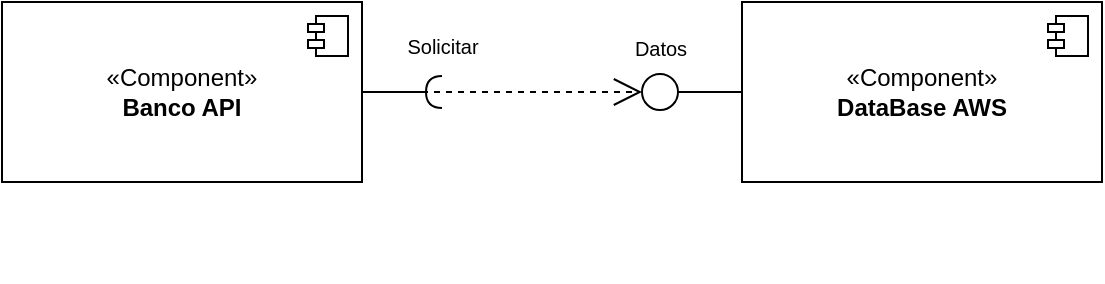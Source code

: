 <mxfile version="24.0.7" type="device" pages="3">
  <diagram name="Diagrama de Componentes" id="5f0bae14-7c28-e335-631c-24af17079c00">
    <mxGraphModel dx="1187" dy="684" grid="1" gridSize="10" guides="1" tooltips="1" connect="1" arrows="1" fold="1" page="1" pageScale="1" pageWidth="1100" pageHeight="850" background="none" math="0" shadow="0">
      <root>
        <mxCell id="0" />
        <mxCell id="1" parent="0" />
        <mxCell id="sM8zdJ-WYEx3ZDRq6aly-1" value="«Component»&lt;br&gt;&lt;b&gt;Banco API&lt;/b&gt;" style="html=1;dropTarget=0;whiteSpace=wrap;" parent="1" vertex="1">
          <mxGeometry x="280" y="285" width="180" height="90" as="geometry" />
        </mxCell>
        <mxCell id="sM8zdJ-WYEx3ZDRq6aly-2" value="" style="shape=module;jettyWidth=8;jettyHeight=4;" parent="sM8zdJ-WYEx3ZDRq6aly-1" vertex="1">
          <mxGeometry x="1" width="20" height="20" relative="1" as="geometry">
            <mxPoint x="-27" y="7" as="offset" />
          </mxGeometry>
        </mxCell>
        <mxCell id="sM8zdJ-WYEx3ZDRq6aly-3" value="«Component»&lt;br&gt;&lt;b&gt;DataBase AWS&lt;/b&gt;" style="html=1;dropTarget=0;whiteSpace=wrap;" parent="1" vertex="1">
          <mxGeometry x="650" y="285" width="180" height="90" as="geometry" />
        </mxCell>
        <mxCell id="sM8zdJ-WYEx3ZDRq6aly-4" value="" style="shape=module;jettyWidth=8;jettyHeight=4;" parent="sM8zdJ-WYEx3ZDRq6aly-3" vertex="1">
          <mxGeometry x="1" width="20" height="20" relative="1" as="geometry">
            <mxPoint x="-27" y="7" as="offset" />
          </mxGeometry>
        </mxCell>
        <mxCell id="sM8zdJ-WYEx3ZDRq6aly-6" value="" style="ellipse;whiteSpace=wrap;html=1;align=center;aspect=fixed;fillColor=none;strokeColor=none;resizable=0;perimeter=centerPerimeter;rotatable=0;allowArrows=0;points=[];outlineConnect=1;" parent="1" vertex="1">
          <mxGeometry x="480" y="320" width="10" height="10" as="geometry" />
        </mxCell>
        <mxCell id="sM8zdJ-WYEx3ZDRq6aly-8" value="" style="rounded=0;orthogonalLoop=1;jettySize=auto;html=1;endArrow=halfCircle;endFill=0;endSize=6;strokeWidth=1;sketch=0;fontSize=12;curved=1;exitX=1;exitY=0.5;exitDx=0;exitDy=0;" parent="1" source="sM8zdJ-WYEx3ZDRq6aly-1" edge="1">
          <mxGeometry relative="1" as="geometry">
            <mxPoint x="515" y="420" as="sourcePoint" />
            <mxPoint x="500" y="330" as="targetPoint" />
          </mxGeometry>
        </mxCell>
        <mxCell id="sM8zdJ-WYEx3ZDRq6aly-9" value="" style="ellipse;whiteSpace=wrap;html=1;align=center;aspect=fixed;fillColor=none;strokeColor=none;resizable=0;perimeter=centerPerimeter;rotatable=0;allowArrows=0;points=[];outlineConnect=1;" parent="1" vertex="1">
          <mxGeometry x="490" y="415" width="10" height="10" as="geometry" />
        </mxCell>
        <mxCell id="sM8zdJ-WYEx3ZDRq6aly-12" value="" style="ellipse;whiteSpace=wrap;html=1;aspect=fixed;" parent="1" vertex="1">
          <mxGeometry x="600" y="321" width="18" height="18" as="geometry" />
        </mxCell>
        <mxCell id="sM8zdJ-WYEx3ZDRq6aly-14" value="" style="endArrow=none;html=1;rounded=0;entryX=0;entryY=0.5;entryDx=0;entryDy=0;exitX=1;exitY=0.5;exitDx=0;exitDy=0;" parent="1" source="sM8zdJ-WYEx3ZDRq6aly-12" target="sM8zdJ-WYEx3ZDRq6aly-3" edge="1">
          <mxGeometry width="50" height="50" relative="1" as="geometry">
            <mxPoint x="490" y="475" as="sourcePoint" />
            <mxPoint x="540" y="425" as="targetPoint" />
          </mxGeometry>
        </mxCell>
        <mxCell id="sM8zdJ-WYEx3ZDRq6aly-21" value="" style="endArrow=open;endSize=12;dashed=1;html=1;rounded=0;exitX=1;exitY=0.5;exitDx=0;exitDy=0;entryX=0;entryY=0.5;entryDx=0;entryDy=0;" parent="1" source="sM8zdJ-WYEx3ZDRq6aly-1" target="sM8zdJ-WYEx3ZDRq6aly-12" edge="1">
          <mxGeometry width="160" relative="1" as="geometry">
            <mxPoint x="500" y="285" as="sourcePoint" />
            <mxPoint x="660" y="285" as="targetPoint" />
          </mxGeometry>
        </mxCell>
        <mxCell id="sM8zdJ-WYEx3ZDRq6aly-22" value="&lt;span style=&quot;font-weight: normal;&quot;&gt;&lt;font style=&quot;font-size: 10px;&quot;&gt;Solicitar&lt;/font&gt;&lt;/span&gt;" style="text;align=center;fontStyle=1;verticalAlign=middle;spacingLeft=3;spacingRight=3;strokeColor=none;rotatable=0;points=[[0,0.5],[1,0.5]];portConstraint=eastwest;html=1;" parent="1" vertex="1">
          <mxGeometry x="460" y="294" width="80" height="26" as="geometry" />
        </mxCell>
        <mxCell id="sM8zdJ-WYEx3ZDRq6aly-23" value="&lt;span style=&quot;font-weight: normal;&quot;&gt;&lt;font style=&quot;font-size: 10px;&quot;&gt;Datos&lt;/font&gt;&lt;/span&gt;" style="text;align=center;fontStyle=1;verticalAlign=middle;spacingLeft=3;spacingRight=3;strokeColor=none;rotatable=0;points=[[0,0.5],[1,0.5]];portConstraint=eastwest;html=1;" parent="1" vertex="1">
          <mxGeometry x="569" y="295" width="80" height="26" as="geometry" />
        </mxCell>
      </root>
    </mxGraphModel>
  </diagram>
  <diagram id="8LJk-ZSBHbvtmedRyUfo" name="Diagrama de Paquetes">
    <mxGraphModel dx="3218" dy="1162" grid="1" gridSize="10" guides="1" tooltips="1" connect="1" arrows="1" fold="1" page="1" pageScale="1" pageWidth="1200" pageHeight="1600" math="0" shadow="0">
      <root>
        <mxCell id="0" />
        <mxCell id="1" parent="0" />
        <mxCell id="kVieWD78zredjpgZStoI-10" value="" style="group" vertex="1" connectable="0" parent="1">
          <mxGeometry x="-1190" y="245" width="1120" height="1110" as="geometry" />
        </mxCell>
        <mxCell id="kVieWD78zredjpgZStoI-8" value="" style="shape=folder;fontStyle=1;spacingTop=10;tabWidth=100;tabHeight=20;tabPosition=left;html=1;whiteSpace=wrap;" vertex="1" parent="kVieWD78zredjpgZStoI-10">
          <mxGeometry x="92.221" y="13.87" width="1027.779" height="1096.13" as="geometry" />
        </mxCell>
        <mxCell id="kVieWD78zredjpgZStoI-9" value="&lt;span style=&quot;text-wrap: wrap;&quot;&gt;src&lt;/span&gt;" style="text;align=center;fontStyle=1;verticalAlign=middle;spacingLeft=3;spacingRight=3;strokeColor=none;rotatable=0;points=[[0,0.5],[1,0.5]];portConstraint=eastwest;html=1;" vertex="1" parent="kVieWD78zredjpgZStoI-10">
          <mxGeometry x="86" y="13.87" width="110" height="20" as="geometry" />
        </mxCell>
        <mxCell id="BmNrjYbsliHYKkBvN_70-7" value="" style="group" parent="kVieWD78zredjpgZStoI-10" vertex="1" connectable="0">
          <mxGeometry x="195" y="110" width="390" height="220" as="geometry" />
        </mxCell>
        <mxCell id="BmNrjYbsliHYKkBvN_70-1" value="" style="shape=folder;fontStyle=1;spacingTop=10;tabWidth=100;tabHeight=20;tabPosition=left;html=1;whiteSpace=wrap;" parent="BmNrjYbsliHYKkBvN_70-7" vertex="1">
          <mxGeometry width="390" height="220" as="geometry" />
        </mxCell>
        <mxCell id="BmNrjYbsliHYKkBvN_70-2" value="&lt;span style=&quot;text-wrap: wrap;&quot;&gt;aplication&lt;/span&gt;" style="text;align=center;fontStyle=1;verticalAlign=middle;spacingLeft=3;spacingRight=3;strokeColor=none;rotatable=0;points=[[0,0.5],[1,0.5]];portConstraint=eastwest;html=1;" parent="BmNrjYbsliHYKkBvN_70-7" vertex="1">
          <mxGeometry x="-20.003" y="0.002" width="135.652" height="16.923" as="geometry" />
        </mxCell>
        <mxCell id="BmNrjYbsliHYKkBvN_70-8" value="" style="group" parent="BmNrjYbsliHYKkBvN_70-7" vertex="1" connectable="0">
          <mxGeometry x="40" y="60" width="130" height="100" as="geometry" />
        </mxCell>
        <mxCell id="BmNrjYbsliHYKkBvN_70-3" value="" style="shape=folder;fontStyle=1;spacingTop=10;tabWidth=100;tabHeight=20;tabPosition=left;html=1;whiteSpace=wrap;" parent="BmNrjYbsliHYKkBvN_70-8" vertex="1">
          <mxGeometry width="130" height="100" as="geometry" />
        </mxCell>
        <mxCell id="BmNrjYbsliHYKkBvN_70-4" value="&lt;span style=&quot;text-wrap: wrap;&quot;&gt;data&lt;/span&gt;" style="text;align=center;fontStyle=1;verticalAlign=middle;spacingLeft=3;spacingRight=3;strokeColor=none;rotatable=0;points=[[0,0.5],[1,0.5]];portConstraint=eastwest;html=1;" parent="BmNrjYbsliHYKkBvN_70-8" vertex="1">
          <mxGeometry x="20.005" y="4.545" width="65" height="9.091" as="geometry" />
        </mxCell>
        <mxCell id="BmNrjYbsliHYKkBvN_70-9" value="" style="group" parent="BmNrjYbsliHYKkBvN_70-7" vertex="1" connectable="0">
          <mxGeometry x="230" y="60" width="130" height="100" as="geometry" />
        </mxCell>
        <mxCell id="BmNrjYbsliHYKkBvN_70-10" value="" style="shape=folder;fontStyle=1;spacingTop=10;tabWidth=100;tabHeight=20;tabPosition=left;html=1;whiteSpace=wrap;" parent="BmNrjYbsliHYKkBvN_70-9" vertex="1">
          <mxGeometry width="130" height="100" as="geometry" />
        </mxCell>
        <mxCell id="BmNrjYbsliHYKkBvN_70-11" value="&lt;span style=&quot;text-wrap: wrap;&quot;&gt;service&lt;/span&gt;" style="text;align=center;fontStyle=1;verticalAlign=middle;spacingLeft=3;spacingRight=3;strokeColor=none;rotatable=0;points=[[0,0.5],[1,0.5]];portConstraint=eastwest;html=1;" parent="BmNrjYbsliHYKkBvN_70-9" vertex="1">
          <mxGeometry x="20.005" y="4.545" width="65" height="9.091" as="geometry" />
        </mxCell>
        <mxCell id="BmNrjYbsliHYKkBvN_70-56" value="" style="endArrow=open;endSize=12;dashed=1;html=1;rounded=0;fontFamily=Helvetica;fontSize=12;fontColor=default;exitX=0;exitY=0;exitDx=0;exitDy=60;exitPerimeter=0;entryX=0;entryY=0;entryDx=130;entryDy=60;entryPerimeter=0;" parent="BmNrjYbsliHYKkBvN_70-7" source="BmNrjYbsliHYKkBvN_70-10" target="BmNrjYbsliHYKkBvN_70-3" edge="1">
          <mxGeometry width="160" relative="1" as="geometry">
            <mxPoint x="187" y="180" as="sourcePoint" />
            <mxPoint x="277" y="180" as="targetPoint" />
          </mxGeometry>
        </mxCell>
        <mxCell id="BmNrjYbsliHYKkBvN_70-12" value="" style="group" parent="kVieWD78zredjpgZStoI-10" vertex="1" connectable="0">
          <mxGeometry x="675" y="110" width="390" height="220" as="geometry" />
        </mxCell>
        <mxCell id="BmNrjYbsliHYKkBvN_70-62" style="edgeStyle=orthogonalEdgeStyle;rounded=0;orthogonalLoop=1;jettySize=auto;html=1;exitX=0;exitY=0;exitDx=245;exitDy=20;exitPerimeter=0;fontFamily=Helvetica;fontSize=12;fontColor=default;strokeColor=none;" parent="BmNrjYbsliHYKkBvN_70-12" source="BmNrjYbsliHYKkBvN_70-13" edge="1">
          <mxGeometry relative="1" as="geometry">
            <mxPoint x="230" y="-70" as="targetPoint" />
          </mxGeometry>
        </mxCell>
        <mxCell id="BmNrjYbsliHYKkBvN_70-63" style="edgeStyle=orthogonalEdgeStyle;rounded=0;orthogonalLoop=1;jettySize=auto;html=1;exitX=0;exitY=0;exitDx=245;exitDy=20;exitPerimeter=0;fontFamily=Helvetica;fontSize=12;fontColor=default;strokeColor=none;" parent="BmNrjYbsliHYKkBvN_70-12" source="BmNrjYbsliHYKkBvN_70-13" edge="1">
          <mxGeometry relative="1" as="geometry">
            <mxPoint x="90" y="-90" as="targetPoint" />
          </mxGeometry>
        </mxCell>
        <mxCell id="BmNrjYbsliHYKkBvN_70-13" value="" style="shape=folder;fontStyle=1;spacingTop=10;tabWidth=100;tabHeight=20;tabPosition=left;html=1;whiteSpace=wrap;" parent="BmNrjYbsliHYKkBvN_70-12" vertex="1">
          <mxGeometry width="390" height="220" as="geometry" />
        </mxCell>
        <mxCell id="BmNrjYbsliHYKkBvN_70-14" value="&lt;span style=&quot;text-wrap: wrap;&quot;&gt;domain&lt;/span&gt;" style="text;align=center;fontStyle=1;verticalAlign=middle;spacingLeft=3;spacingRight=3;strokeColor=none;rotatable=0;points=[[0,0.5],[1,0.5]];portConstraint=eastwest;html=1;" parent="BmNrjYbsliHYKkBvN_70-12" vertex="1">
          <mxGeometry x="-20.003" y="0.002" width="135.652" height="16.923" as="geometry" />
        </mxCell>
        <mxCell id="BmNrjYbsliHYKkBvN_70-15" value="" style="group" parent="BmNrjYbsliHYKkBvN_70-12" vertex="1" connectable="0">
          <mxGeometry x="40" y="60" width="130" height="100" as="geometry" />
        </mxCell>
        <mxCell id="BmNrjYbsliHYKkBvN_70-16" value="" style="shape=folder;fontStyle=1;spacingTop=10;tabWidth=100;tabHeight=20;tabPosition=left;html=1;whiteSpace=wrap;" parent="BmNrjYbsliHYKkBvN_70-15" vertex="1">
          <mxGeometry width="130" height="100" as="geometry" />
        </mxCell>
        <mxCell id="BmNrjYbsliHYKkBvN_70-17" value="&lt;span style=&quot;text-wrap: wrap;&quot;&gt;repository&lt;/span&gt;" style="text;align=center;fontStyle=1;verticalAlign=middle;spacingLeft=3;spacingRight=3;strokeColor=none;rotatable=0;points=[[0,0.5],[1,0.5]];portConstraint=eastwest;html=1;" parent="BmNrjYbsliHYKkBvN_70-15" vertex="1">
          <mxGeometry x="20.005" y="4.545" width="65" height="9.091" as="geometry" />
        </mxCell>
        <mxCell id="BmNrjYbsliHYKkBvN_70-18" value="" style="group" parent="BmNrjYbsliHYKkBvN_70-12" vertex="1" connectable="0">
          <mxGeometry x="210" y="60" width="130" height="100" as="geometry" />
        </mxCell>
        <mxCell id="BmNrjYbsliHYKkBvN_70-19" value="" style="shape=folder;fontStyle=1;spacingTop=10;tabWidth=100;tabHeight=20;tabPosition=left;html=1;whiteSpace=wrap;" parent="BmNrjYbsliHYKkBvN_70-18" vertex="1">
          <mxGeometry width="130" height="100" as="geometry" />
        </mxCell>
        <mxCell id="BmNrjYbsliHYKkBvN_70-20" value="&lt;span style=&quot;text-wrap: wrap;&quot;&gt;response&lt;/span&gt;" style="text;align=center;fontStyle=1;verticalAlign=middle;spacingLeft=3;spacingRight=3;strokeColor=none;rotatable=0;points=[[0,0.5],[1,0.5]];portConstraint=eastwest;html=1;" parent="BmNrjYbsliHYKkBvN_70-18" vertex="1">
          <mxGeometry x="20.005" y="4.545" width="65" height="9.091" as="geometry" />
        </mxCell>
        <mxCell id="BmNrjYbsliHYKkBvN_70-21" value="" style="group" parent="kVieWD78zredjpgZStoI-10" vertex="1" connectable="0">
          <mxGeometry x="265" y="360" width="780" height="670" as="geometry" />
        </mxCell>
        <mxCell id="BmNrjYbsliHYKkBvN_70-22" value="" style="shape=folder;fontStyle=1;spacingTop=10;tabWidth=100;tabHeight=20;tabPosition=left;html=1;whiteSpace=wrap;" parent="BmNrjYbsliHYKkBvN_70-21" vertex="1">
          <mxGeometry width="780" height="670" as="geometry" />
        </mxCell>
        <mxCell id="BmNrjYbsliHYKkBvN_70-23" value="&lt;span style=&quot;text-wrap: wrap;&quot;&gt;infrastructure&lt;/span&gt;" style="text;align=center;fontStyle=1;verticalAlign=middle;spacingLeft=3;spacingRight=3;strokeColor=none;rotatable=0;points=[[0,0.5],[1,0.5]];portConstraint=eastwest;html=1;" parent="BmNrjYbsliHYKkBvN_70-21" vertex="1">
          <mxGeometry x="-80.693" y="-9.996" width="265.067" height="43.846" as="geometry" />
        </mxCell>
        <mxCell id="BmNrjYbsliHYKkBvN_70-46" value="" style="group" parent="BmNrjYbsliHYKkBvN_70-21" vertex="1" connectable="0">
          <mxGeometry x="60" y="40" width="390" height="220" as="geometry" />
        </mxCell>
        <mxCell id="BmNrjYbsliHYKkBvN_70-47" value="" style="shape=folder;fontStyle=1;spacingTop=10;tabWidth=100;tabHeight=20;tabPosition=left;html=1;whiteSpace=wrap;" parent="BmNrjYbsliHYKkBvN_70-46" vertex="1">
          <mxGeometry width="390" height="220" as="geometry" />
        </mxCell>
        <mxCell id="BmNrjYbsliHYKkBvN_70-48" value="&lt;span style=&quot;text-wrap: wrap;&quot;&gt;api&lt;/span&gt;" style="text;align=center;fontStyle=1;verticalAlign=middle;spacingLeft=3;spacingRight=3;strokeColor=none;rotatable=0;points=[[0,0.5],[1,0.5]];portConstraint=eastwest;html=1;" parent="BmNrjYbsliHYKkBvN_70-46" vertex="1">
          <mxGeometry x="-20.003" y="0.002" width="135.652" height="16.923" as="geometry" />
        </mxCell>
        <mxCell id="BmNrjYbsliHYKkBvN_70-49" value="" style="group" parent="BmNrjYbsliHYKkBvN_70-46" vertex="1" connectable="0">
          <mxGeometry x="40" y="60" width="130" height="100" as="geometry" />
        </mxCell>
        <mxCell id="BmNrjYbsliHYKkBvN_70-50" value="" style="shape=folder;fontStyle=1;spacingTop=10;tabWidth=100;tabHeight=20;tabPosition=left;html=1;whiteSpace=wrap;" parent="BmNrjYbsliHYKkBvN_70-49" vertex="1">
          <mxGeometry width="130" height="100" as="geometry" />
        </mxCell>
        <mxCell id="BmNrjYbsliHYKkBvN_70-51" value="&lt;span style=&quot;text-wrap: wrap;&quot;&gt;router&lt;/span&gt;" style="text;align=center;fontStyle=1;verticalAlign=middle;spacingLeft=3;spacingRight=3;strokeColor=none;rotatable=0;points=[[0,0.5],[1,0.5]];portConstraint=eastwest;html=1;" parent="BmNrjYbsliHYKkBvN_70-49" vertex="1">
          <mxGeometry x="20.005" y="4.545" width="65" height="9.091" as="geometry" />
        </mxCell>
        <mxCell id="BmNrjYbsliHYKkBvN_70-52" value="" style="group" parent="BmNrjYbsliHYKkBvN_70-46" vertex="1" connectable="0">
          <mxGeometry x="210" y="60" width="130" height="100" as="geometry" />
        </mxCell>
        <mxCell id="BmNrjYbsliHYKkBvN_70-53" value="" style="shape=folder;fontStyle=1;spacingTop=10;tabWidth=100;tabHeight=20;tabPosition=left;html=1;whiteSpace=wrap;" parent="BmNrjYbsliHYKkBvN_70-52" vertex="1">
          <mxGeometry width="130" height="100" as="geometry" />
        </mxCell>
        <mxCell id="BmNrjYbsliHYKkBvN_70-54" value="&lt;span style=&quot;text-wrap: wrap;&quot;&gt;schema&lt;/span&gt;" style="text;align=center;fontStyle=1;verticalAlign=middle;spacingLeft=3;spacingRight=3;strokeColor=none;rotatable=0;points=[[0,0.5],[1,0.5]];portConstraint=eastwest;html=1;" parent="BmNrjYbsliHYKkBvN_70-52" vertex="1">
          <mxGeometry x="20.005" y="4.545" width="65" height="9.091" as="geometry" />
        </mxCell>
        <mxCell id="BmNrjYbsliHYKkBvN_70-27" value="" style="group" parent="BmNrjYbsliHYKkBvN_70-21" vertex="1" connectable="0">
          <mxGeometry x="560" y="110" width="130" height="100" as="geometry" />
        </mxCell>
        <mxCell id="BmNrjYbsliHYKkBvN_70-28" value="" style="shape=folder;fontStyle=1;spacingTop=10;tabWidth=100;tabHeight=20;tabPosition=left;html=1;whiteSpace=wrap;" parent="BmNrjYbsliHYKkBvN_70-27" vertex="1">
          <mxGeometry width="130" height="100" as="geometry" />
        </mxCell>
        <mxCell id="BmNrjYbsliHYKkBvN_70-29" value="&lt;span style=&quot;text-wrap: wrap;&quot;&gt;configuration&lt;/span&gt;" style="text;align=center;fontStyle=1;verticalAlign=middle;spacingLeft=3;spacingRight=3;strokeColor=none;rotatable=0;points=[[0,0.5],[1,0.5]];portConstraint=eastwest;html=1;" parent="BmNrjYbsliHYKkBvN_70-27" vertex="1">
          <mxGeometry x="20.005" y="4.545" width="65" height="9.091" as="geometry" />
        </mxCell>
        <mxCell id="BmNrjYbsliHYKkBvN_70-34" value="" style="group" parent="BmNrjYbsliHYKkBvN_70-21" vertex="1" connectable="0">
          <mxGeometry x="117" y="300" width="510" height="320" as="geometry" />
        </mxCell>
        <mxCell id="BmNrjYbsliHYKkBvN_70-35" value="" style="shape=folder;fontStyle=1;spacingTop=10;tabWidth=100;tabHeight=20;tabPosition=left;html=1;whiteSpace=wrap;" parent="BmNrjYbsliHYKkBvN_70-34" vertex="1">
          <mxGeometry width="510" height="320" as="geometry" />
        </mxCell>
        <mxCell id="BmNrjYbsliHYKkBvN_70-36" value="&lt;span style=&quot;text-wrap: wrap;&quot;&gt;repository\SQL&lt;/span&gt;" style="text;align=center;fontStyle=1;verticalAlign=middle;spacingLeft=3;spacingRight=3;strokeColor=none;rotatable=0;points=[[0,0.5],[1,0.5]];portConstraint=eastwest;html=1;" parent="BmNrjYbsliHYKkBvN_70-34" vertex="1">
          <mxGeometry x="-39.998" y="0.002" width="177.391" height="24.615" as="geometry" />
        </mxCell>
        <mxCell id="BmNrjYbsliHYKkBvN_70-37" value="" style="group" parent="BmNrjYbsliHYKkBvN_70-34" vertex="1" connectable="0">
          <mxGeometry x="180" y="65" width="130" height="100" as="geometry" />
        </mxCell>
        <mxCell id="BmNrjYbsliHYKkBvN_70-38" value="" style="shape=folder;fontStyle=1;spacingTop=10;tabWidth=100;tabHeight=20;tabPosition=left;html=1;whiteSpace=wrap;" parent="BmNrjYbsliHYKkBvN_70-37" vertex="1">
          <mxGeometry width="130" height="100" as="geometry" />
        </mxCell>
        <mxCell id="BmNrjYbsliHYKkBvN_70-39" value="&lt;span style=&quot;text-wrap: wrap;&quot;&gt;dao&lt;/span&gt;" style="text;align=center;fontStyle=1;verticalAlign=middle;spacingLeft=3;spacingRight=3;strokeColor=none;rotatable=0;points=[[0,0.5],[1,0.5]];portConstraint=eastwest;html=1;" parent="BmNrjYbsliHYKkBvN_70-37" vertex="1">
          <mxGeometry x="20.005" y="4.545" width="65" height="9.091" as="geometry" />
        </mxCell>
        <mxCell id="BmNrjYbsliHYKkBvN_70-40" value="" style="group" parent="BmNrjYbsliHYKkBvN_70-34" vertex="1" connectable="0">
          <mxGeometry x="23" y="65" width="130" height="100" as="geometry" />
        </mxCell>
        <mxCell id="BmNrjYbsliHYKkBvN_70-41" value="" style="shape=folder;fontStyle=1;spacingTop=10;tabWidth=100;tabHeight=20;tabPosition=left;html=1;whiteSpace=wrap;" parent="BmNrjYbsliHYKkBvN_70-40" vertex="1">
          <mxGeometry width="130" height="100" as="geometry" />
        </mxCell>
        <mxCell id="BmNrjYbsliHYKkBvN_70-42" value="&lt;span style=&quot;text-wrap: wrap;&quot;&gt;adapter&lt;/span&gt;" style="text;align=center;fontStyle=1;verticalAlign=middle;spacingLeft=3;spacingRight=3;strokeColor=none;rotatable=0;points=[[0,0.5],[1,0.5]];portConstraint=eastwest;html=1;" parent="BmNrjYbsliHYKkBvN_70-40" vertex="1">
          <mxGeometry x="20.005" y="4.545" width="65" height="9.091" as="geometry" />
        </mxCell>
        <mxCell id="BmNrjYbsliHYKkBvN_70-43" value="" style="group" parent="BmNrjYbsliHYKkBvN_70-34" vertex="1" connectable="0">
          <mxGeometry x="360" y="65" width="130" height="100" as="geometry" />
        </mxCell>
        <mxCell id="BmNrjYbsliHYKkBvN_70-44" value="" style="shape=folder;fontStyle=1;spacingTop=10;tabWidth=100;tabHeight=20;tabPosition=left;html=1;whiteSpace=wrap;" parent="BmNrjYbsliHYKkBvN_70-43" vertex="1">
          <mxGeometry width="130" height="100" as="geometry" />
        </mxCell>
        <mxCell id="BmNrjYbsliHYKkBvN_70-45" value="&lt;span style=&quot;text-wrap: wrap;&quot;&gt;model&lt;/span&gt;" style="text;align=center;fontStyle=1;verticalAlign=middle;spacingLeft=3;spacingRight=3;strokeColor=none;rotatable=0;points=[[0,0.5],[1,0.5]];portConstraint=eastwest;html=1;" parent="BmNrjYbsliHYKkBvN_70-43" vertex="1">
          <mxGeometry x="20.005" y="4.545" width="65" height="9.091" as="geometry" />
        </mxCell>
        <mxCell id="kVieWD78zredjpgZStoI-5" value="" style="endArrow=open;endSize=12;dashed=1;html=1;rounded=0;fontFamily=Helvetica;fontSize=12;fontColor=default;exitX=0;exitY=0;exitDx=130;exitDy=60;exitPerimeter=0;entryX=0;entryY=0;entryDx=0;entryDy=60;entryPerimeter=0;" edge="1" parent="BmNrjYbsliHYKkBvN_70-34" source="BmNrjYbsliHYKkBvN_70-38" target="BmNrjYbsliHYKkBvN_70-44">
          <mxGeometry width="160" relative="1" as="geometry">
            <mxPoint x="250" y="-375" as="sourcePoint" />
            <mxPoint x="370" y="-375" as="targetPoint" />
          </mxGeometry>
        </mxCell>
        <mxCell id="kVieWD78zredjpgZStoI-3" value="" style="endArrow=open;endSize=12;dashed=1;html=1;rounded=0;fontFamily=Helvetica;fontSize=12;fontColor=default;exitX=0.378;exitY=1.02;exitDx=0;exitDy=0;exitPerimeter=0;entryX=0;entryY=0;entryDx=50;entryDy=0;entryPerimeter=0;edgeStyle=elbowEdgeStyle;elbow=vertical;" edge="1" parent="BmNrjYbsliHYKkBvN_70-21" source="BmNrjYbsliHYKkBvN_70-28" target="BmNrjYbsliHYKkBvN_70-38">
          <mxGeometry width="160" relative="1" as="geometry">
            <mxPoint x="320" y="-100" as="sourcePoint" />
            <mxPoint x="440" y="-100" as="targetPoint" />
            <Array as="points">
              <mxPoint x="470" y="300" />
            </Array>
          </mxGeometry>
        </mxCell>
        <mxCell id="kVieWD78zredjpgZStoI-4" value="" style="endArrow=open;endSize=12;dashed=1;html=1;rounded=0;fontFamily=Helvetica;fontSize=12;fontColor=default;exitX=0.141;exitY=1.031;exitDx=0;exitDy=0;exitPerimeter=0;entryX=0.675;entryY=-0.022;entryDx=0;entryDy=0;entryPerimeter=0;edgeStyle=elbowEdgeStyle;elbow=vertical;" edge="1" parent="BmNrjYbsliHYKkBvN_70-21" source="BmNrjYbsliHYKkBvN_70-28" target="BmNrjYbsliHYKkBvN_70-41">
          <mxGeometry width="160" relative="1" as="geometry">
            <mxPoint x="330" y="-90" as="sourcePoint" />
            <mxPoint x="450" y="-90" as="targetPoint" />
            <Array as="points">
              <mxPoint x="390" y="290" />
            </Array>
          </mxGeometry>
        </mxCell>
        <mxCell id="BmNrjYbsliHYKkBvN_70-55" value="" style="endArrow=open;endSize=12;dashed=1;html=1;rounded=0;fontFamily=Helvetica;fontSize=12;fontColor=default;exitX=0;exitY=0;exitDx=130;exitDy=60;exitPerimeter=0;entryX=0;entryY=0;entryDx=0;entryDy=120;entryPerimeter=0;" parent="kVieWD78zredjpgZStoI-10" source="BmNrjYbsliHYKkBvN_70-10" target="BmNrjYbsliHYKkBvN_70-13" edge="1">
          <mxGeometry width="160" relative="1" as="geometry">
            <mxPoint x="605" y="70" as="sourcePoint" />
            <mxPoint x="765" y="70" as="targetPoint" />
          </mxGeometry>
        </mxCell>
        <mxCell id="BmNrjYbsliHYKkBvN_70-57" value="" style="endArrow=open;endSize=12;dashed=1;html=1;rounded=0;fontFamily=Helvetica;fontSize=12;fontColor=default;edgeStyle=elbowEdgeStyle;elbow=vertical;exitX=0.5;exitY=1;exitDx=0;exitDy=0;exitPerimeter=0;entryX=0;entryY=0;entryDx=50;entryDy=0;entryPerimeter=0;" parent="kVieWD78zredjpgZStoI-10" source="BmNrjYbsliHYKkBvN_70-10" target="BmNrjYbsliHYKkBvN_70-28" edge="1">
          <mxGeometry width="160" relative="1" as="geometry">
            <mxPoint x="605" y="290" as="sourcePoint" />
            <mxPoint x="650" y="390" as="targetPoint" />
            <Array as="points">
              <mxPoint x="685" y="360" />
            </Array>
          </mxGeometry>
        </mxCell>
        <mxCell id="BmNrjYbsliHYKkBvN_70-61" value="" style="endArrow=open;endSize=12;dashed=1;html=1;rounded=0;fontFamily=Helvetica;fontSize=12;fontColor=default;exitX=0.5;exitY=1;exitDx=0;exitDy=0;exitPerimeter=0;entryX=0.313;entryY=0.006;entryDx=0;entryDy=0;entryPerimeter=0;" parent="kVieWD78zredjpgZStoI-10" source="BmNrjYbsliHYKkBvN_70-16" target="BmNrjYbsliHYKkBvN_70-44" edge="1">
          <mxGeometry width="160" relative="1" as="geometry">
            <mxPoint x="565" y="240" as="sourcePoint" />
            <mxPoint x="685" y="240" as="targetPoint" />
          </mxGeometry>
        </mxCell>
        <mxCell id="BmNrjYbsliHYKkBvN_70-64" style="edgeStyle=elbowEdgeStyle;rounded=0;orthogonalLoop=1;jettySize=auto;html=1;exitX=0;exitY=0;exitDx=245;exitDy=20;exitPerimeter=0;fontFamily=Helvetica;fontSize=12;fontColor=default;elbow=vertical;strokeColor=none;entryX=0.501;entryY=-0.358;entryDx=0;entryDy=0;entryPerimeter=0;" parent="kVieWD78zredjpgZStoI-10" source="BmNrjYbsliHYKkBvN_70-13" target="BmNrjYbsliHYKkBvN_70-4" edge="1">
          <mxGeometry relative="1" as="geometry">
            <mxPoint x="865" y="30" as="targetPoint" />
          </mxGeometry>
        </mxCell>
        <mxCell id="BmNrjYbsliHYKkBvN_70-65" value="" style="endArrow=open;endSize=12;dashed=1;html=1;rounded=0;fontFamily=Helvetica;fontSize=12;fontColor=default;edgeStyle=elbowEdgeStyle;elbow=vertical;exitX=0.672;exitY=-0.025;exitDx=0;exitDy=0;exitPerimeter=0;entryX=0.629;entryY=0.013;entryDx=0;entryDy=0;entryPerimeter=0;" parent="kVieWD78zredjpgZStoI-10" source="BmNrjYbsliHYKkBvN_70-16" target="BmNrjYbsliHYKkBvN_70-3" edge="1">
          <mxGeometry width="160" relative="1" as="geometry">
            <mxPoint x="500" y="280" as="sourcePoint" />
            <mxPoint x="885" y="480" as="targetPoint" />
            <Array as="points">
              <mxPoint x="595" y="80" />
            </Array>
          </mxGeometry>
        </mxCell>
        <mxCell id="BmNrjYbsliHYKkBvN_70-66" value="" style="endArrow=open;endSize=12;dashed=1;html=1;rounded=0;fontFamily=Helvetica;fontSize=12;fontColor=default;exitX=0;exitY=0;exitDx=0;exitDy=60;exitPerimeter=0;entryX=0;entryY=0;entryDx=0;entryDy=170;entryPerimeter=0;edgeStyle=elbowEdgeStyle;" parent="kVieWD78zredjpgZStoI-10" source="BmNrjYbsliHYKkBvN_70-50" target="BmNrjYbsliHYKkBvN_70-1" edge="1">
          <mxGeometry width="160" relative="1" as="geometry">
            <mxPoint x="145" y="510" as="sourcePoint" />
            <mxPoint x="265" y="510" as="targetPoint" />
            <Array as="points">
              <mxPoint x="155" y="410" />
            </Array>
          </mxGeometry>
        </mxCell>
        <mxCell id="kVieWD78zredjpgZStoI-2" value="" style="endArrow=open;endSize=12;dashed=1;html=1;rounded=0;fontFamily=Helvetica;fontSize=12;fontColor=default;exitX=0.642;exitY=-0.009;exitDx=0;exitDy=0;exitPerimeter=0;entryX=0.75;entryY=1;entryDx=0;entryDy=0;entryPerimeter=0;edgeStyle=elbowEdgeStyle;elbow=vertical;" edge="1" parent="kVieWD78zredjpgZStoI-10" source="BmNrjYbsliHYKkBvN_70-28" target="BmNrjYbsliHYKkBvN_70-16">
          <mxGeometry width="160" relative="1" as="geometry">
            <mxPoint x="575" y="250" as="sourcePoint" />
            <mxPoint x="695" y="250" as="targetPoint" />
            <Array as="points">
              <mxPoint x="865" y="310" />
            </Array>
          </mxGeometry>
        </mxCell>
        <mxCell id="kVieWD78zredjpgZStoI-6" value="" style="endArrow=open;endSize=12;dashed=1;html=1;rounded=0;fontFamily=Helvetica;fontSize=12;fontColor=default;exitX=0;exitY=0;exitDx=115;exitDy=20;exitPerimeter=0;entryX=0.25;entryY=1;entryDx=0;entryDy=0;entryPerimeter=0;edgeStyle=elbowEdgeStyle;elbow=vertical;" edge="1" parent="kVieWD78zredjpgZStoI-10" source="BmNrjYbsliHYKkBvN_70-38" target="BmNrjYbsliHYKkBvN_70-16">
          <mxGeometry width="160" relative="1" as="geometry">
            <mxPoint x="615" y="290" as="sourcePoint" />
            <mxPoint x="735" y="290" as="targetPoint" />
            <Array as="points">
              <mxPoint x="705" y="640" />
            </Array>
          </mxGeometry>
        </mxCell>
      </root>
    </mxGraphModel>
  </diagram>
  <diagram id="O7MnHukLIkUb6EUGqHHE" name="Diagrama de Modelo de datos">
    <mxGraphModel dx="1062" dy="612" grid="1" gridSize="10" guides="1" tooltips="1" connect="1" arrows="1" fold="1" page="1" pageScale="1" pageWidth="1200" pageHeight="1600" math="0" shadow="0">
      <root>
        <mxCell id="0" />
        <mxCell id="1" parent="0" />
        <mxCell id="P-C7prF8rhKOiH9UQiEX-1" value="" style="edgeStyle=entityRelationEdgeStyle;endArrow=ERmany;startArrow=ERone;endFill=0;startFill=0;" edge="1" parent="1" source="P-C7prF8rhKOiH9UQiEX-24" target="P-C7prF8rhKOiH9UQiEX-7">
          <mxGeometry width="100" height="100" relative="1" as="geometry">
            <mxPoint x="340" y="720" as="sourcePoint" />
            <mxPoint x="440" y="620" as="targetPoint" />
          </mxGeometry>
        </mxCell>
        <mxCell id="P-C7prF8rhKOiH9UQiEX-2" value="" style="edgeStyle=entityRelationEdgeStyle;endArrow=ERmany;startArrow=ERone;endFill=0;startFill=0;" edge="1" parent="1" source="P-C7prF8rhKOiH9UQiEX-4" target="P-C7prF8rhKOiH9UQiEX-17">
          <mxGeometry width="100" height="100" relative="1" as="geometry">
            <mxPoint x="400" y="180" as="sourcePoint" />
            <mxPoint x="460" y="205" as="targetPoint" />
          </mxGeometry>
        </mxCell>
        <mxCell id="P-C7prF8rhKOiH9UQiEX-3" value="Account" style="shape=table;startSize=30;container=1;collapsible=1;childLayout=tableLayout;fixedRows=1;rowLines=0;fontStyle=1;align=center;resizeLast=1;" vertex="1" parent="1">
          <mxGeometry x="450" y="120" width="300" height="190" as="geometry" />
        </mxCell>
        <mxCell id="P-C7prF8rhKOiH9UQiEX-4" value="" style="shape=partialRectangle;collapsible=0;dropTarget=0;pointerEvents=0;fillColor=none;points=[[0,0.5],[1,0.5]];portConstraint=eastwest;top=0;left=0;right=0;bottom=1;" vertex="1" parent="P-C7prF8rhKOiH9UQiEX-3">
          <mxGeometry y="30" width="300" height="30" as="geometry" />
        </mxCell>
        <mxCell id="P-C7prF8rhKOiH9UQiEX-5" value="PK" style="shape=partialRectangle;overflow=hidden;connectable=0;fillColor=none;top=0;left=0;bottom=0;right=0;fontStyle=1;" vertex="1" parent="P-C7prF8rhKOiH9UQiEX-4">
          <mxGeometry width="30" height="30" as="geometry">
            <mxRectangle width="30" height="30" as="alternateBounds" />
          </mxGeometry>
        </mxCell>
        <mxCell id="P-C7prF8rhKOiH9UQiEX-6" value="id SERIAL PRIMARY KEY " style="shape=partialRectangle;overflow=hidden;connectable=0;fillColor=none;top=0;left=0;bottom=0;right=0;align=left;spacingLeft=6;fontStyle=5;" vertex="1" parent="P-C7prF8rhKOiH9UQiEX-4">
          <mxGeometry x="30" width="270" height="30" as="geometry">
            <mxRectangle width="270" height="30" as="alternateBounds" />
          </mxGeometry>
        </mxCell>
        <mxCell id="P-C7prF8rhKOiH9UQiEX-7" value="" style="shape=partialRectangle;collapsible=0;dropTarget=0;pointerEvents=0;fillColor=none;points=[[0,0.5],[1,0.5]];portConstraint=eastwest;top=0;left=0;right=0;bottom=0;" vertex="1" parent="P-C7prF8rhKOiH9UQiEX-3">
          <mxGeometry y="60" width="300" height="30" as="geometry" />
        </mxCell>
        <mxCell id="P-C7prF8rhKOiH9UQiEX-8" value="FK1" style="shape=partialRectangle;overflow=hidden;connectable=0;fillColor=none;top=0;left=0;bottom=0;right=0;" vertex="1" parent="P-C7prF8rhKOiH9UQiEX-7">
          <mxGeometry width="30" height="30" as="geometry">
            <mxRectangle width="30" height="30" as="alternateBounds" />
          </mxGeometry>
        </mxCell>
        <mxCell id="P-C7prF8rhKOiH9UQiEX-9" value="user_id VARCHAR(50) NOT NULL" style="shape=partialRectangle;overflow=hidden;connectable=0;fillColor=none;top=0;left=0;bottom=0;right=0;align=left;spacingLeft=6;" vertex="1" parent="P-C7prF8rhKOiH9UQiEX-7">
          <mxGeometry x="30" width="270" height="30" as="geometry">
            <mxRectangle width="270" height="30" as="alternateBounds" />
          </mxGeometry>
        </mxCell>
        <mxCell id="P-C7prF8rhKOiH9UQiEX-10" value="" style="shape=partialRectangle;collapsible=0;dropTarget=0;pointerEvents=0;fillColor=none;points=[[0,0.5],[1,0.5]];portConstraint=eastwest;top=0;left=0;right=0;bottom=0;" vertex="1" parent="P-C7prF8rhKOiH9UQiEX-3">
          <mxGeometry y="90" width="300" height="30" as="geometry" />
        </mxCell>
        <mxCell id="P-C7prF8rhKOiH9UQiEX-11" value="" style="shape=partialRectangle;overflow=hidden;connectable=0;fillColor=none;top=0;left=0;bottom=0;right=0;" vertex="1" parent="P-C7prF8rhKOiH9UQiEX-10">
          <mxGeometry width="30" height="30" as="geometry">
            <mxRectangle width="30" height="30" as="alternateBounds" />
          </mxGeometry>
        </mxCell>
        <mxCell id="P-C7prF8rhKOiH9UQiEX-12" value="account_type VARCHAR(20) NOT NULL" style="shape=partialRectangle;overflow=hidden;connectable=0;fillColor=none;top=0;left=0;bottom=0;right=0;align=left;spacingLeft=6;" vertex="1" parent="P-C7prF8rhKOiH9UQiEX-10">
          <mxGeometry x="30" width="270" height="30" as="geometry">
            <mxRectangle width="270" height="30" as="alternateBounds" />
          </mxGeometry>
        </mxCell>
        <mxCell id="P-C7prF8rhKOiH9UQiEX-49" style="shape=partialRectangle;collapsible=0;dropTarget=0;pointerEvents=0;fillColor=none;points=[[0,0.5],[1,0.5]];portConstraint=eastwest;top=0;left=0;right=0;bottom=0;" vertex="1" parent="P-C7prF8rhKOiH9UQiEX-3">
          <mxGeometry y="120" width="300" height="30" as="geometry" />
        </mxCell>
        <mxCell id="P-C7prF8rhKOiH9UQiEX-50" style="shape=partialRectangle;overflow=hidden;connectable=0;fillColor=none;top=0;left=0;bottom=0;right=0;" vertex="1" parent="P-C7prF8rhKOiH9UQiEX-49">
          <mxGeometry width="30" height="30" as="geometry">
            <mxRectangle width="30" height="30" as="alternateBounds" />
          </mxGeometry>
        </mxCell>
        <mxCell id="P-C7prF8rhKOiH9UQiEX-51" style="shape=partialRectangle;overflow=hidden;connectable=0;fillColor=none;top=0;left=0;bottom=0;right=0;align=left;spacingLeft=6;" vertex="1" parent="P-C7prF8rhKOiH9UQiEX-49">
          <mxGeometry x="30" width="270" height="30" as="geometry">
            <mxRectangle width="270" height="30" as="alternateBounds" />
          </mxGeometry>
        </mxCell>
        <mxCell id="P-C7prF8rhKOiH9UQiEX-52" style="shape=partialRectangle;collapsible=0;dropTarget=0;pointerEvents=0;fillColor=none;points=[[0,0.5],[1,0.5]];portConstraint=eastwest;top=0;left=0;right=0;bottom=0;" vertex="1" parent="P-C7prF8rhKOiH9UQiEX-3">
          <mxGeometry y="150" width="300" height="30" as="geometry" />
        </mxCell>
        <mxCell id="P-C7prF8rhKOiH9UQiEX-53" style="shape=partialRectangle;overflow=hidden;connectable=0;fillColor=none;top=0;left=0;bottom=0;right=0;" vertex="1" parent="P-C7prF8rhKOiH9UQiEX-52">
          <mxGeometry width="30" height="30" as="geometry">
            <mxRectangle width="30" height="30" as="alternateBounds" />
          </mxGeometry>
        </mxCell>
        <mxCell id="P-C7prF8rhKOiH9UQiEX-54" style="shape=partialRectangle;overflow=hidden;connectable=0;fillColor=none;top=0;left=0;bottom=0;right=0;align=left;spacingLeft=6;" vertex="1" parent="P-C7prF8rhKOiH9UQiEX-52">
          <mxGeometry x="30" width="270" height="30" as="geometry">
            <mxRectangle width="270" height="30" as="alternateBounds" />
          </mxGeometry>
        </mxCell>
        <mxCell id="P-C7prF8rhKOiH9UQiEX-13" value="Transaction" style="shape=table;startSize=30;container=1;collapsible=1;childLayout=tableLayout;fixedRows=1;rowLines=0;fontStyle=1;align=center;resizeLast=1;" vertex="1" parent="1">
          <mxGeometry x="460" y="370" width="490" height="190" as="geometry" />
        </mxCell>
        <mxCell id="P-C7prF8rhKOiH9UQiEX-14" value="" style="shape=partialRectangle;collapsible=0;dropTarget=0;pointerEvents=0;fillColor=none;points=[[0,0.5],[1,0.5]];portConstraint=eastwest;top=0;left=0;right=0;bottom=1;" vertex="1" parent="P-C7prF8rhKOiH9UQiEX-13">
          <mxGeometry y="30" width="490" height="30" as="geometry" />
        </mxCell>
        <mxCell id="P-C7prF8rhKOiH9UQiEX-15" value="PK" style="shape=partialRectangle;overflow=hidden;connectable=0;fillColor=none;top=0;left=0;bottom=0;right=0;fontStyle=1;" vertex="1" parent="P-C7prF8rhKOiH9UQiEX-14">
          <mxGeometry width="30" height="30" as="geometry">
            <mxRectangle width="30" height="30" as="alternateBounds" />
          </mxGeometry>
        </mxCell>
        <mxCell id="P-C7prF8rhKOiH9UQiEX-16" value="id SERIAL PRIMARY KEY " style="shape=partialRectangle;overflow=hidden;connectable=0;fillColor=none;top=0;left=0;bottom=0;right=0;align=left;spacingLeft=6;fontStyle=5;" vertex="1" parent="P-C7prF8rhKOiH9UQiEX-14">
          <mxGeometry x="30" width="460" height="30" as="geometry">
            <mxRectangle width="460" height="30" as="alternateBounds" />
          </mxGeometry>
        </mxCell>
        <mxCell id="P-C7prF8rhKOiH9UQiEX-17" value="" style="shape=partialRectangle;collapsible=0;dropTarget=0;pointerEvents=0;fillColor=none;points=[[0,0.5],[1,0.5]];portConstraint=eastwest;top=0;left=0;right=0;bottom=0;" vertex="1" parent="P-C7prF8rhKOiH9UQiEX-13">
          <mxGeometry y="60" width="490" height="30" as="geometry" />
        </mxCell>
        <mxCell id="P-C7prF8rhKOiH9UQiEX-18" value="FK1" style="shape=partialRectangle;overflow=hidden;connectable=0;fillColor=none;top=0;left=0;bottom=0;right=0;" vertex="1" parent="P-C7prF8rhKOiH9UQiEX-17">
          <mxGeometry width="30" height="30" as="geometry">
            <mxRectangle width="30" height="30" as="alternateBounds" />
          </mxGeometry>
        </mxCell>
        <mxCell id="P-C7prF8rhKOiH9UQiEX-19" value="source_account INTEGER NOT NULL" style="shape=partialRectangle;overflow=hidden;connectable=0;fillColor=none;top=0;left=0;bottom=0;right=0;align=left;spacingLeft=6;" vertex="1" parent="P-C7prF8rhKOiH9UQiEX-17">
          <mxGeometry x="30" width="460" height="30" as="geometry">
            <mxRectangle width="460" height="30" as="alternateBounds" />
          </mxGeometry>
        </mxCell>
        <mxCell id="P-C7prF8rhKOiH9UQiEX-20" value="" style="shape=partialRectangle;collapsible=0;dropTarget=0;pointerEvents=0;fillColor=none;points=[[0,0.5],[1,0.5]];portConstraint=eastwest;top=0;left=0;right=0;bottom=0;" vertex="1" parent="P-C7prF8rhKOiH9UQiEX-13">
          <mxGeometry y="90" width="490" height="30" as="geometry" />
        </mxCell>
        <mxCell id="P-C7prF8rhKOiH9UQiEX-21" value="" style="shape=partialRectangle;overflow=hidden;connectable=0;fillColor=none;top=0;left=0;bottom=0;right=0;" vertex="1" parent="P-C7prF8rhKOiH9UQiEX-20">
          <mxGeometry width="30" height="30" as="geometry">
            <mxRectangle width="30" height="30" as="alternateBounds" />
          </mxGeometry>
        </mxCell>
        <mxCell id="P-C7prF8rhKOiH9UQiEX-22" value="destination_account INTEGER NOT NULL" style="shape=partialRectangle;overflow=hidden;connectable=0;fillColor=none;top=0;left=0;bottom=0;right=0;align=left;spacingLeft=6;" vertex="1" parent="P-C7prF8rhKOiH9UQiEX-20">
          <mxGeometry x="30" width="460" height="30" as="geometry">
            <mxRectangle width="460" height="30" as="alternateBounds" />
          </mxGeometry>
        </mxCell>
        <mxCell id="P-C7prF8rhKOiH9UQiEX-57" style="shape=partialRectangle;collapsible=0;dropTarget=0;pointerEvents=0;fillColor=none;points=[[0,0.5],[1,0.5]];portConstraint=eastwest;top=0;left=0;right=0;bottom=0;" vertex="1" parent="P-C7prF8rhKOiH9UQiEX-13">
          <mxGeometry y="120" width="490" height="30" as="geometry" />
        </mxCell>
        <mxCell id="P-C7prF8rhKOiH9UQiEX-58" style="shape=partialRectangle;overflow=hidden;connectable=0;fillColor=none;top=0;left=0;bottom=0;right=0;" vertex="1" parent="P-C7prF8rhKOiH9UQiEX-57">
          <mxGeometry width="30" height="30" as="geometry">
            <mxRectangle width="30" height="30" as="alternateBounds" />
          </mxGeometry>
        </mxCell>
        <mxCell id="P-C7prF8rhKOiH9UQiEX-59" style="shape=partialRectangle;overflow=hidden;connectable=0;fillColor=none;top=0;left=0;bottom=0;right=0;align=left;spacingLeft=6;" vertex="1" parent="P-C7prF8rhKOiH9UQiEX-57">
          <mxGeometry x="30" width="460" height="30" as="geometry">
            <mxRectangle width="460" height="30" as="alternateBounds" />
          </mxGeometry>
        </mxCell>
        <mxCell id="P-C7prF8rhKOiH9UQiEX-60" style="shape=partialRectangle;collapsible=0;dropTarget=0;pointerEvents=0;fillColor=none;points=[[0,0.5],[1,0.5]];portConstraint=eastwest;top=0;left=0;right=0;bottom=0;" vertex="1" parent="P-C7prF8rhKOiH9UQiEX-13">
          <mxGeometry y="150" width="490" height="30" as="geometry" />
        </mxCell>
        <mxCell id="P-C7prF8rhKOiH9UQiEX-61" style="shape=partialRectangle;overflow=hidden;connectable=0;fillColor=none;top=0;left=0;bottom=0;right=0;" vertex="1" parent="P-C7prF8rhKOiH9UQiEX-60">
          <mxGeometry width="30" height="30" as="geometry">
            <mxRectangle width="30" height="30" as="alternateBounds" />
          </mxGeometry>
        </mxCell>
        <mxCell id="P-C7prF8rhKOiH9UQiEX-62" style="shape=partialRectangle;overflow=hidden;connectable=0;fillColor=none;top=0;left=0;bottom=0;right=0;align=left;spacingLeft=6;" vertex="1" parent="P-C7prF8rhKOiH9UQiEX-60">
          <mxGeometry x="30" width="460" height="30" as="geometry">
            <mxRectangle width="460" height="30" as="alternateBounds" />
          </mxGeometry>
        </mxCell>
        <mxCell id="P-C7prF8rhKOiH9UQiEX-23" value="User" style="shape=table;startSize=30;container=1;collapsible=1;childLayout=tableLayout;fixedRows=1;rowLines=0;fontStyle=1;align=center;resizeLast=1;swimlaneFillColor=none;" vertex="1" parent="1">
          <mxGeometry x="120" y="120" width="250" height="160" as="geometry">
            <mxRectangle x="120" y="120" width="100" height="30" as="alternateBounds" />
          </mxGeometry>
        </mxCell>
        <mxCell id="P-C7prF8rhKOiH9UQiEX-24" value="" style="shape=partialRectangle;collapsible=0;dropTarget=0;pointerEvents=0;fillColor=none;points=[[0,0.5],[1,0.5]];portConstraint=eastwest;top=0;left=0;right=0;bottom=1;" vertex="1" parent="P-C7prF8rhKOiH9UQiEX-23">
          <mxGeometry y="30" width="250" height="30" as="geometry" />
        </mxCell>
        <mxCell id="P-C7prF8rhKOiH9UQiEX-25" value="PK" style="shape=partialRectangle;overflow=hidden;connectable=0;fillColor=none;top=0;left=0;bottom=0;right=0;fontStyle=1;" vertex="1" parent="P-C7prF8rhKOiH9UQiEX-24">
          <mxGeometry width="30" height="30" as="geometry">
            <mxRectangle width="30" height="30" as="alternateBounds" />
          </mxGeometry>
        </mxCell>
        <mxCell id="P-C7prF8rhKOiH9UQiEX-26" value="id VARCHAR(50) PRIMARY KEY " style="shape=partialRectangle;overflow=hidden;connectable=0;fillColor=none;top=0;left=0;bottom=0;right=0;align=left;spacingLeft=6;fontStyle=5;" vertex="1" parent="P-C7prF8rhKOiH9UQiEX-24">
          <mxGeometry x="30" width="220" height="30" as="geometry">
            <mxRectangle width="220" height="30" as="alternateBounds" />
          </mxGeometry>
        </mxCell>
        <mxCell id="P-C7prF8rhKOiH9UQiEX-27" value="" style="shape=partialRectangle;collapsible=0;dropTarget=0;pointerEvents=0;fillColor=none;points=[[0,0.5],[1,0.5]];portConstraint=eastwest;top=0;left=0;right=0;bottom=0;" vertex="1" parent="P-C7prF8rhKOiH9UQiEX-23">
          <mxGeometry y="60" width="250" height="30" as="geometry" />
        </mxCell>
        <mxCell id="P-C7prF8rhKOiH9UQiEX-28" value="" style="shape=partialRectangle;overflow=hidden;connectable=0;fillColor=none;top=0;left=0;bottom=0;right=0;" vertex="1" parent="P-C7prF8rhKOiH9UQiEX-27">
          <mxGeometry width="30" height="30" as="geometry">
            <mxRectangle width="30" height="30" as="alternateBounds" />
          </mxGeometry>
        </mxCell>
        <mxCell id="P-C7prF8rhKOiH9UQiEX-29" value="phone VARCHAR(10) UNIQUE NOT NULL" style="shape=partialRectangle;overflow=hidden;connectable=0;fillColor=none;top=0;left=0;bottom=0;right=0;align=left;spacingLeft=6;" vertex="1" parent="P-C7prF8rhKOiH9UQiEX-27">
          <mxGeometry x="30" width="220" height="30" as="geometry">
            <mxRectangle width="220" height="30" as="alternateBounds" />
          </mxGeometry>
        </mxCell>
        <mxCell id="P-C7prF8rhKOiH9UQiEX-38" style="shape=partialRectangle;collapsible=0;dropTarget=0;pointerEvents=0;fillColor=none;points=[[0,0.5],[1,0.5]];portConstraint=eastwest;top=0;left=0;right=0;bottom=0;" vertex="1" parent="P-C7prF8rhKOiH9UQiEX-23">
          <mxGeometry y="90" width="250" height="30" as="geometry" />
        </mxCell>
        <mxCell id="P-C7prF8rhKOiH9UQiEX-39" style="shape=partialRectangle;overflow=hidden;connectable=0;fillColor=none;top=0;left=0;bottom=0;right=0;" vertex="1" parent="P-C7prF8rhKOiH9UQiEX-38">
          <mxGeometry width="30" height="30" as="geometry">
            <mxRectangle width="30" height="30" as="alternateBounds" />
          </mxGeometry>
        </mxCell>
        <mxCell id="P-C7prF8rhKOiH9UQiEX-40" style="shape=partialRectangle;overflow=hidden;connectable=0;fillColor=none;top=0;left=0;bottom=0;right=0;align=left;spacingLeft=6;" vertex="1" parent="P-C7prF8rhKOiH9UQiEX-38">
          <mxGeometry x="30" width="220" height="30" as="geometry">
            <mxRectangle width="220" height="30" as="alternateBounds" />
          </mxGeometry>
        </mxCell>
        <mxCell id="P-C7prF8rhKOiH9UQiEX-41" style="shape=partialRectangle;collapsible=0;dropTarget=0;pointerEvents=0;fillColor=none;points=[[0,0.5],[1,0.5]];portConstraint=eastwest;top=0;left=0;right=0;bottom=0;" vertex="1" parent="P-C7prF8rhKOiH9UQiEX-23">
          <mxGeometry y="120" width="250" height="30" as="geometry" />
        </mxCell>
        <mxCell id="P-C7prF8rhKOiH9UQiEX-42" style="shape=partialRectangle;overflow=hidden;connectable=0;fillColor=none;top=0;left=0;bottom=0;right=0;" vertex="1" parent="P-C7prF8rhKOiH9UQiEX-41">
          <mxGeometry width="30" height="30" as="geometry">
            <mxRectangle width="30" height="30" as="alternateBounds" />
          </mxGeometry>
        </mxCell>
        <mxCell id="P-C7prF8rhKOiH9UQiEX-43" style="shape=partialRectangle;overflow=hidden;connectable=0;fillColor=none;top=0;left=0;bottom=0;right=0;align=left;spacingLeft=6;" vertex="1" parent="P-C7prF8rhKOiH9UQiEX-41">
          <mxGeometry x="30" width="220" height="30" as="geometry">
            <mxRectangle width="220" height="30" as="alternateBounds" />
          </mxGeometry>
        </mxCell>
        <mxCell id="P-C7prF8rhKOiH9UQiEX-47" value="name VARCHAR(100) NOT NULL" style="shape=partialRectangle;overflow=hidden;connectable=0;fillColor=none;top=0;left=0;bottom=0;right=0;align=left;spacingLeft=6;" vertex="1" parent="1">
          <mxGeometry x="150" y="210" width="220" height="30" as="geometry">
            <mxRectangle width="220" height="30" as="alternateBounds" />
          </mxGeometry>
        </mxCell>
        <mxCell id="P-C7prF8rhKOiH9UQiEX-48" value="last_name VARCHAR(100) NOT NULL" style="shape=partialRectangle;overflow=hidden;connectable=0;fillColor=none;top=0;left=0;bottom=0;right=0;align=left;spacingLeft=6;" vertex="1" parent="1">
          <mxGeometry x="150" y="240" width="220" height="30" as="geometry">
            <mxRectangle width="220" height="30" as="alternateBounds" />
          </mxGeometry>
        </mxCell>
        <mxCell id="P-C7prF8rhKOiH9UQiEX-55" value="balance FLOAT NOT NULL DEFAULT 0.0" style="shape=partialRectangle;overflow=hidden;connectable=0;fillColor=none;top=0;left=0;bottom=0;right=0;align=left;spacingLeft=6;" vertex="1" parent="1">
          <mxGeometry x="480" y="240" width="240" height="30" as="geometry">
            <mxRectangle width="220" height="30" as="alternateBounds" />
          </mxGeometry>
        </mxCell>
        <mxCell id="P-C7prF8rhKOiH9UQiEX-56" value="status BOOLEAN NOT NULL DEFAULT TRUE" style="shape=partialRectangle;overflow=hidden;connectable=0;fillColor=none;top=0;left=0;bottom=0;right=0;align=left;spacingLeft=6;" vertex="1" parent="1">
          <mxGeometry x="480" y="270" width="260" height="30" as="geometry">
            <mxRectangle width="220" height="30" as="alternateBounds" />
          </mxGeometry>
        </mxCell>
        <mxCell id="P-C7prF8rhKOiH9UQiEX-63" value="value FLOAT NOT NULL" style="shape=partialRectangle;overflow=hidden;connectable=0;fillColor=none;top=0;left=0;bottom=0;right=0;align=left;spacingLeft=6;" vertex="1" parent="1">
          <mxGeometry x="490" y="490" width="220" height="30" as="geometry">
            <mxRectangle width="220" height="30" as="alternateBounds" />
          </mxGeometry>
        </mxCell>
        <mxCell id="P-C7prF8rhKOiH9UQiEX-64" value="transaction_datetime TIMESTAMP NOT NULL DEFAULT CURRENT_TIMESTAMP" style="shape=partialRectangle;overflow=hidden;connectable=0;fillColor=none;top=0;left=0;bottom=0;right=0;align=left;spacingLeft=6;" vertex="1" parent="1">
          <mxGeometry x="490" y="520" width="460" height="30" as="geometry">
            <mxRectangle width="220" height="30" as="alternateBounds" />
          </mxGeometry>
        </mxCell>
        <mxCell id="P-C7prF8rhKOiH9UQiEX-65" value="FK2" style="shape=partialRectangle;overflow=hidden;connectable=0;fillColor=none;top=0;left=0;bottom=0;right=0;" vertex="1" parent="1">
          <mxGeometry x="460" y="460" width="30" height="30" as="geometry">
            <mxRectangle width="30" height="30" as="alternateBounds" />
          </mxGeometry>
        </mxCell>
        <mxCell id="P-C7prF8rhKOiH9UQiEX-71" style="edgeStyle=orthogonalEdgeStyle;rounded=1;orthogonalLoop=1;jettySize=auto;html=1;exitX=1;exitY=0.5;exitDx=0;exitDy=0;entryX=1;entryY=0.5;entryDx=0;entryDy=0;curved=0;endArrow=ERone;endFill=0;startArrow=ERmany;startFill=0;" edge="1" parent="1" source="P-C7prF8rhKOiH9UQiEX-20" target="P-C7prF8rhKOiH9UQiEX-4">
          <mxGeometry relative="1" as="geometry">
            <Array as="points">
              <mxPoint x="980" y="475" />
              <mxPoint x="980" y="165" />
            </Array>
          </mxGeometry>
        </mxCell>
      </root>
    </mxGraphModel>
  </diagram>
</mxfile>
